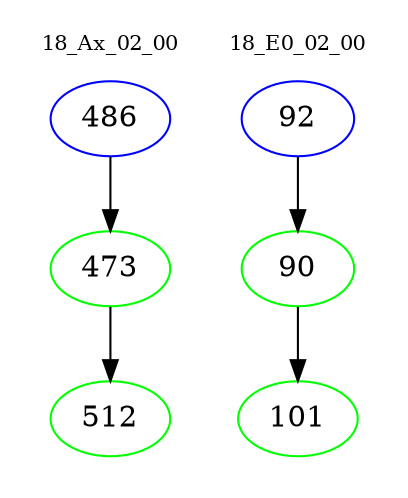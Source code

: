 digraph{
subgraph cluster_0 {
color = white
label = "18_Ax_02_00";
fontsize=10;
T0_486 [label="486", color="blue"]
T0_486 -> T0_473 [color="black"]
T0_473 [label="473", color="green"]
T0_473 -> T0_512 [color="black"]
T0_512 [label="512", color="green"]
}
subgraph cluster_1 {
color = white
label = "18_E0_02_00";
fontsize=10;
T1_92 [label="92", color="blue"]
T1_92 -> T1_90 [color="black"]
T1_90 [label="90", color="green"]
T1_90 -> T1_101 [color="black"]
T1_101 [label="101", color="green"]
}
}
